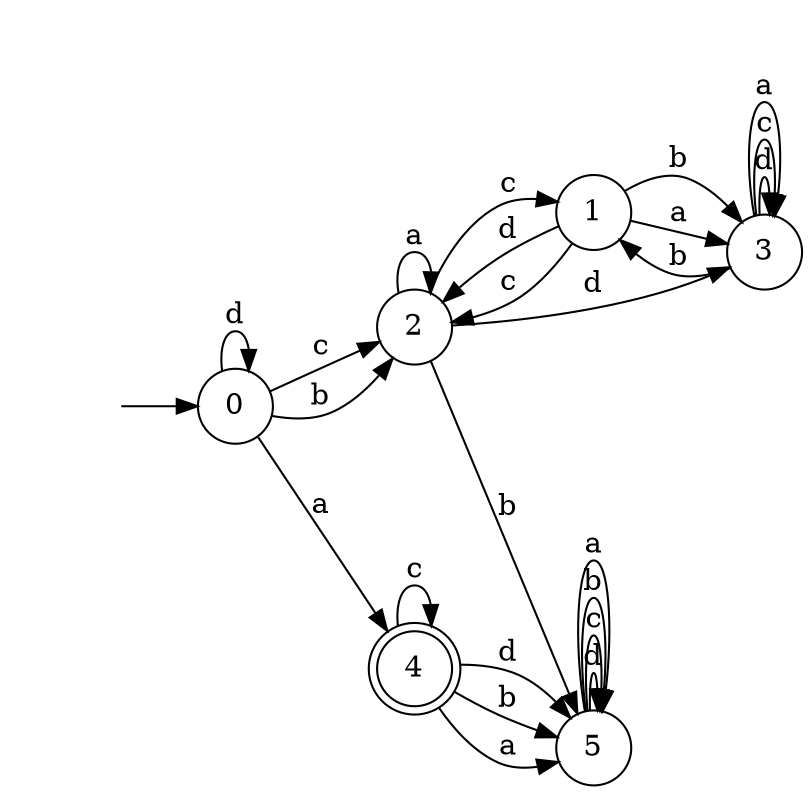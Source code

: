 digraph {
  rankdir=LR;
  0 [label="0", shape = circle];
  0 -> 0 [label="d"];
  0 -> 2 [label="c"];
  0 -> 2 [label="b"];
  0 -> 4 [label="a"];
  1 [label="1", shape = circle];
  1 -> 2 [label="d"];
  1 -> 2 [label="c"];
  1 -> 3 [label="b"];
  1 -> 3 [label="a"];
  2 [label="2", shape = circle];
  2 -> 3 [label="d"];
  2 -> 1 [label="c"];
  2 -> 5 [label="b"];
  2 -> 2 [label="a"];
  3 [label="3", shape = circle];
  3 -> 3 [label="d"];
  3 -> 3 [label="c"];
  3 -> 1 [label="b"];
  3 -> 3 [label="a"];
  4 [label="4", shape = doublecircle];
  4 -> 5 [label="d"];
  4 -> 4 [label="c"];
  4 -> 5 [label="b"];
  4 -> 5 [label="a"];
  5 [label="5", shape = circle];
  5 -> 5 [label="d"];
  5 -> 5 [label="c"];
  5 -> 5 [label="b"];
  5 -> 5 [label="a"];
  6 [label="", shape = plaintext];
  6 -> 0 [label=""];
}
